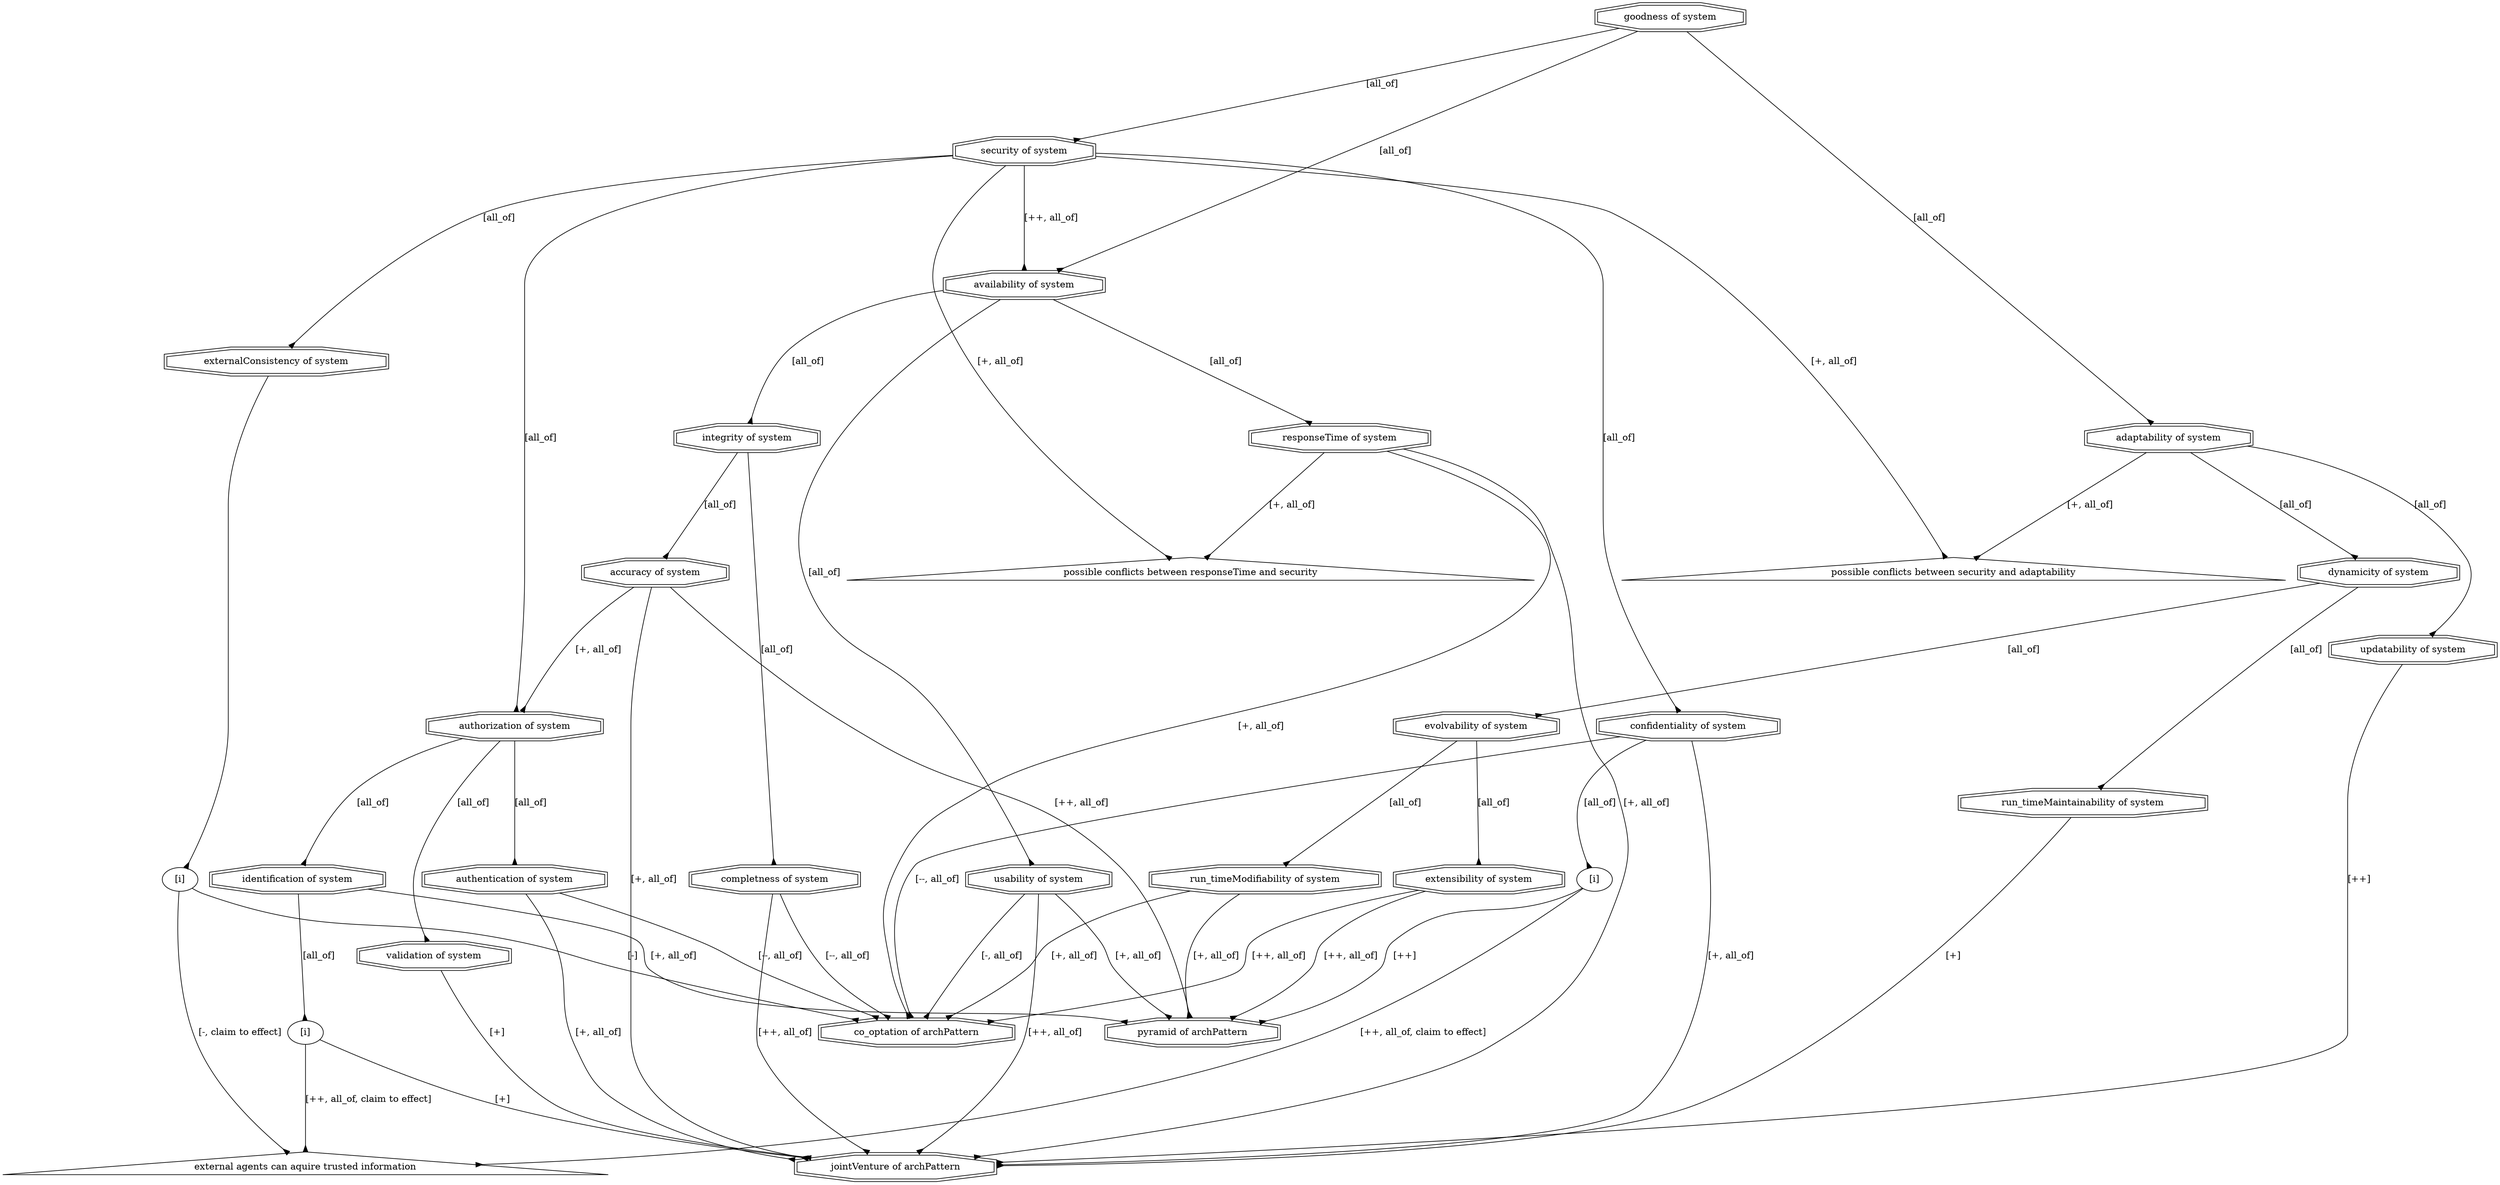 digraph G { 
 ranksep=2.0; 
subgraph global { 
style=filled; 
 label="global";"goodness of system" [shape=doubleoctagon]; 
"availability of system" [shape=doubleoctagon]; 
"security of system" [shape=doubleoctagon]; 
"adaptability of system" [shape=doubleoctagon]; 
"integrity of system" [shape=doubleoctagon]; 
"authorization of system" [shape=doubleoctagon]; 
"dynamicity of system" [shape=doubleoctagon]; 
"evolvability of system" [shape=doubleoctagon]; 
"accuracy of system" [shape=doubleoctagon]; 
"completness of system" [shape=doubleoctagon]; 
"usability of system" [shape=doubleoctagon]; 
"responseTime of system" [shape=doubleoctagon]; 
"identification of system" [shape=doubleoctagon]; 
"authentication of system" [shape=doubleoctagon]; 
"validation of system" [shape=doubleoctagon]; 
"confidentiality of system" [shape=doubleoctagon]; 
"externalConsistency of system" [shape=doubleoctagon]; 
"run_timeMaintainability of system" [shape=doubleoctagon]; 
"run_timeModifiability of system" [shape=doubleoctagon]; 
"extensibility of system" [shape=doubleoctagon]; 
"updatability of system" [shape=doubleoctagon]; 
"pyramid of archPattern" [shape=doubleoctagon]; 
"jointVenture of archPattern" [shape=doubleoctagon]; 
"co_optation of archPattern" [shape=doubleoctagon]; 
"external agents can aquire trusted information" [shape=triangle]; 
"possible conflicts between responseTime and security" [shape=triangle]; 
"possible conflicts between security and adaptability" [shape=triangle]; 
"identification of system^helped by jointVenture of archPattern^intermediate" [label="[i]"]; 
"confidentiality of system^made by pyramid of archPattern^intermediate" [label="[i]"]; 
"externalConsistency of system^unhurt by co_optation of archPattern^intermediate" [label="[i]"]; 

} 
"goodness of system" -> "availability of system" [arrowhead=inv, label="[all_of]"]; 
"goodness of system" -> "security of system" [arrowhead=inv, label="[all_of]"]; 
"goodness of system" -> "adaptability of system" [arrowhead=inv, label="[all_of]"]; 
"availability of system" -> "integrity of system" [arrowhead=inv, label="[all_of]"]; 
"availability of system" -> "usability of system" [arrowhead=inv, label="[all_of]"]; 
"availability of system" -> "responseTime of system" [arrowhead=inv, label="[all_of]"]; 
"integrity of system" -> "accuracy of system" [arrowhead=inv, label="[all_of]"]; 
"integrity of system" -> "completness of system" [arrowhead=inv, label="[all_of]"]; 
"security of system" -> "authorization of system" [arrowhead=inv, label="[all_of]"]; 
"security of system" -> "confidentiality of system" [arrowhead=inv, label="[all_of]"]; 
"security of system" -> "externalConsistency of system" [arrowhead=inv, label="[all_of]"]; 
"security of system" -> "availability of system" [arrowhead=inv, label="[++, all_of]"]; 
"security of system" -> "possible conflicts between responseTime and security" [arrowhead=inv, label="[+, all_of]"]; 
"security of system" -> "possible conflicts between security and adaptability" [arrowhead=inv, label="[+, all_of]"]; 
"authorization of system" -> "identification of system" [arrowhead=inv, label="[all_of]"]; 
"authorization of system" -> "authentication of system" [arrowhead=inv, label="[all_of]"]; 
"authorization of system" -> "validation of system" [arrowhead=inv, label="[all_of]"]; 
"adaptability of system" -> "dynamicity of system" [arrowhead=inv, label="[all_of]"]; 
"adaptability of system" -> "updatability of system" [arrowhead=inv, label="[all_of]"]; 
"adaptability of system" -> "possible conflicts between security and adaptability" [arrowhead=inv, label="[+, all_of]"]; 
"dynamicity of system" -> "run_timeMaintainability of system" [arrowhead=inv, label="[all_of]"]; 
"dynamicity of system" -> "evolvability of system" [arrowhead=inv, label="[all_of]"]; 
"evolvability of system" -> "run_timeModifiability of system" [arrowhead=inv, label="[all_of]"]; 
"evolvability of system" -> "extensibility of system" [arrowhead=inv, label="[all_of]"]; 
"accuracy of system" -> "pyramid of archPattern" [arrowhead=inv, label="[++, all_of]"]; 
"accuracy of system" -> "jointVenture of archPattern" [arrowhead=inv, label="[+, all_of]"]; 
"accuracy of system" -> "authorization of system" [arrowhead=inv, label="[+, all_of]"]; 
"completness of system" -> "jointVenture of archPattern" [arrowhead=inv, label="[++, all_of]"]; 
"completness of system" -> "co_optation of archPattern" [arrowhead=inv, label="[--, all_of]"]; 
"usability of system" -> "pyramid of archPattern" [arrowhead=inv, label="[+, all_of]"]; 
"usability of system" -> "jointVenture of archPattern" [arrowhead=inv, label="[++, all_of]"]; 
"usability of system" -> "co_optation of archPattern" [arrowhead=inv, label="[-, all_of]"]; 
"responseTime of system" -> "possible conflicts between responseTime and security" [arrowhead=inv, label="[+, all_of]"]; 
"responseTime of system" -> "jointVenture of archPattern" [arrowhead=inv, label="[+, all_of]"]; 
"responseTime of system" -> "co_optation of archPattern" [arrowhead=inv, label="[+, all_of]"]; 
"identification of system" -> "pyramid of archPattern" [arrowhead=inv, label="[+, all_of]"]; 
"identification of system" -> "identification of system^helped by jointVenture of archPattern^intermediate" [arrowhead=inv, label="[all_of]"]; 
"identification of system^helped by jointVenture of archPattern^intermediate" -> "jointVenture of archPattern" [arrowhead=inv, label="[+]"]; 
"identification of system^helped by jointVenture of archPattern^intermediate" -> "external agents can aquire trusted information" [arrowhead=inv, label="[++, all_of, claim to effect]"]; 
"authentication of system" -> "jointVenture of archPattern" [arrowhead=inv, label="[+, all_of]"]; 
"authentication of system" -> "co_optation of archPattern" [arrowhead=inv, label="[--, all_of]"]; 
"validation of system" -> "jointVenture of archPattern" [arrowhead=inv, label="[+]"]; 
"confidentiality of system" -> "confidentiality of system^made by pyramid of archPattern^intermediate" [arrowhead=inv, label="[all_of]"]; 
"confidentiality of system^made by pyramid of archPattern^intermediate" -> "pyramid of archPattern" [arrowhead=inv, label="[++]"]; 
"confidentiality of system^made by pyramid of archPattern^intermediate" -> "external agents can aquire trusted information" [arrowhead=inv, label="[++, all_of, claim to effect]"]; 
"confidentiality of system" -> "jointVenture of archPattern" [arrowhead=inv, label="[+, all_of]"]; 
"confidentiality of system" -> "co_optation of archPattern" [arrowhead=inv, label="[--, all_of]"]; 
"externalConsistency of system" -> "externalConsistency of system^unhurt by co_optation of archPattern^intermediate" [arrowhead=inv]; 
"externalConsistency of system^unhurt by co_optation of archPattern^intermediate" -> "co_optation of archPattern" [arrowhead=inv, label="[-]"]; 
"externalConsistency of system^unhurt by co_optation of archPattern^intermediate" -> "external agents can aquire trusted information" [arrowhead=inv, label="[-, claim to effect]"]; 
"run_timeMaintainability of system" -> "jointVenture of archPattern" [arrowhead=inv, label="[+]"]; 
"run_timeModifiability of system" -> "pyramid of archPattern" [arrowhead=inv, label="[+, all_of]"]; 
"run_timeModifiability of system" -> "co_optation of archPattern" [arrowhead=inv, label="[+, all_of]"]; 
"extensibility of system" -> "pyramid of archPattern" [arrowhead=inv, label="[++, all_of]"]; 
"extensibility of system" -> "co_optation of archPattern" [arrowhead=inv, label="[++, all_of]"]; 
"updatability of system" -> "jointVenture of archPattern" [arrowhead=inv, label="[++]"]; 
} 
